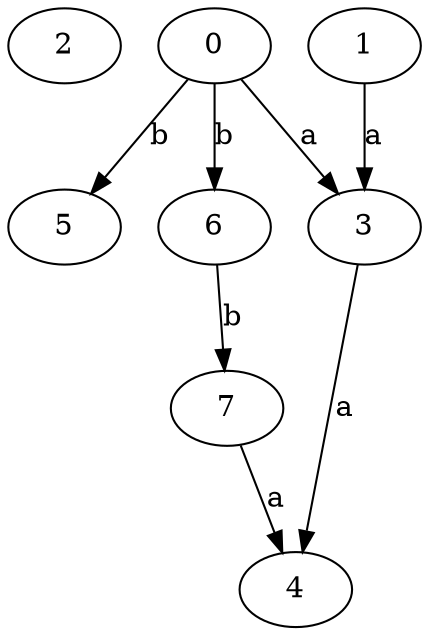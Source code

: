 strict digraph  {
2;
3;
4;
5;
0;
6;
1;
7;
3 -> 4  [label=a];
0 -> 3  [label=a];
0 -> 5  [label=b];
0 -> 6  [label=b];
6 -> 7  [label=b];
1 -> 3  [label=a];
7 -> 4  [label=a];
}
